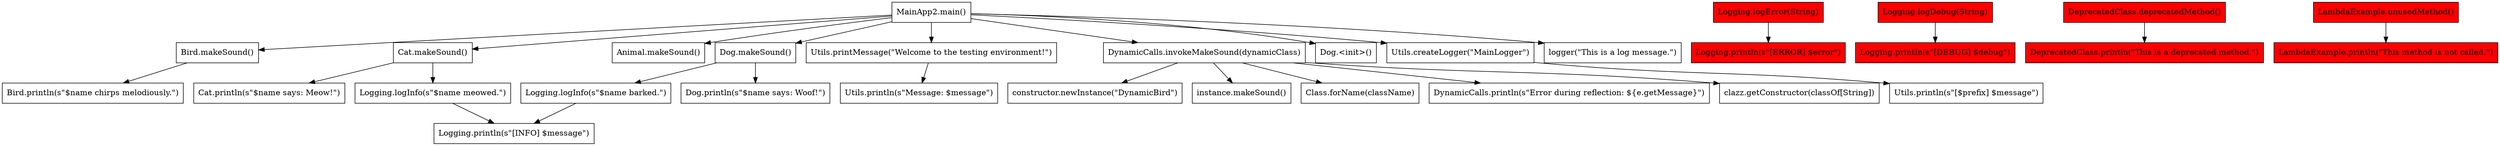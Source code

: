 digraph CallGraph {
  node [shape=box];
  "Bird.makeSound()" [style=filled, fillcolor=white];
  "Logging.logError(String)" [style=filled, fillcolor=red];
  "constructor.newInstance(\"DynamicBird\")" [style=filled, fillcolor=white];
  "MainApp2.main()" [style=filled, fillcolor=white];
  "instance.makeSound()" [style=filled, fillcolor=white];
  "Cat.makeSound()" [style=filled, fillcolor=white];
  "Animal.makeSound()" [style=filled, fillcolor=white];
  "Dog.makeSound()" [style=filled, fillcolor=white];
  "Logging.println(s\"[DEBUG] $debug\")" [style=filled, fillcolor=red];
  "Utils.println(s\"Message: $message\")" [style=filled, fillcolor=white];
  "Class.forName(className)" [style=filled, fillcolor=white];
  "Utils.printMessage(\"Welcome to the testing environment!\")" [style=filled, fillcolor=white];
  "DynamicCalls.invokeMakeSound(dynamicClass)" [style=filled, fillcolor=white];
  "Dog.<init>()" [style=filled, fillcolor=white];
  "Logging.logInfo(s\"$name barked.\")" [style=filled, fillcolor=white];
  "DeprecatedClass.deprecatedMethod()" [style=filled, fillcolor=red];
  "Logging.println(s\"[INFO] $message\")" [style=filled, fillcolor=white];
  "LambdaExample.unusedMethod()" [style=filled, fillcolor=red];
  "Dog.println(s\"$name says: Woof!\")" [style=filled, fillcolor=white];
  "DynamicCalls.println(s\"Error during reflection: ${e.getMessage}\")" [style=filled, fillcolor=white];
  "Utils.createLogger(\"MainLogger\")" [style=filled, fillcolor=white];
  "clazz.getConstructor(classOf[String])" [style=filled, fillcolor=white];
  "Utils.println(s\"[$prefix] $message\")" [style=filled, fillcolor=white];
  "Cat.println(s\"$name says: Meow!\")" [style=filled, fillcolor=white];
  "Logging.println(s\"[ERROR] $error\")" [style=filled, fillcolor=red];
  "logger(\"This is a log message.\")" [style=filled, fillcolor=white];
  "Logging.logDebug(String)" [style=filled, fillcolor=red];
  "Bird.println(s\"$name chirps melodiously.\")" [style=filled, fillcolor=white];
  "LambdaExample.println(\"This method is not called.\")" [style=filled, fillcolor=red];
  "DeprecatedClass.println(\"This is a deprecated method.\")" [style=filled, fillcolor=red];
  "Logging.logInfo(s\"$name meowed.\")" [style=filled, fillcolor=white];
  "Logging.logInfo(s\"$name barked.\")" -> "Logging.println(s\"[INFO] $message\")";
  "DynamicCalls.invokeMakeSound(dynamicClass)" -> "constructor.newInstance(\"DynamicBird\")";
  "Cat.makeSound()" -> "Logging.logInfo(s\"$name meowed.\")";
  "Bird.makeSound()" -> "Bird.println(s\"$name chirps melodiously.\")";
  "DynamicCalls.invokeMakeSound(dynamicClass)" -> "instance.makeSound()";
  "Logging.logInfo(s\"$name meowed.\")" -> "Logging.println(s\"[INFO] $message\")";
  "MainApp2.main()" -> "Cat.makeSound()";
  "Logging.logError(String)" -> "Logging.println(s\"[ERROR] $error\")";
  "Cat.makeSound()" -> "Cat.println(s\"$name says: Meow!\")";
  "MainApp2.main()" -> "Utils.printMessage(\"Welcome to the testing environment!\")";
  "MainApp2.main()" -> "DynamicCalls.invokeMakeSound(dynamicClass)";
  "MainApp2.main()" -> "Dog.makeSound()";
  "Utils.printMessage(\"Welcome to the testing environment!\")" -> "Utils.println(s\"Message: $message\")";
  "Dog.makeSound()" -> "Logging.logInfo(s\"$name barked.\")";
  "DynamicCalls.invokeMakeSound(dynamicClass)" -> "clazz.getConstructor(classOf[String])";
  "MainApp2.main()" -> "Bird.makeSound()";
  "MainApp2.main()" -> "Dog.<init>()";
  "MainApp2.main()" -> "Animal.makeSound()";
  "MainApp2.main()" -> "Utils.createLogger(\"MainLogger\")";
  "Logging.logDebug(String)" -> "Logging.println(s\"[DEBUG] $debug\")";
  "Utils.createLogger(\"MainLogger\")" -> "Utils.println(s\"[$prefix] $message\")";
  "MainApp2.main()" -> "logger(\"This is a log message.\")";
  "DynamicCalls.invokeMakeSound(dynamicClass)" -> "Class.forName(className)";
  "LambdaExample.unusedMethod()" -> "LambdaExample.println(\"This method is not called.\")";
  "DeprecatedClass.deprecatedMethod()" -> "DeprecatedClass.println(\"This is a deprecated method.\")";
  "DynamicCalls.invokeMakeSound(dynamicClass)" -> "DynamicCalls.println(s\"Error during reflection: ${e.getMessage}\")";
  "Dog.makeSound()" -> "Dog.println(s\"$name says: Woof!\")";
}
